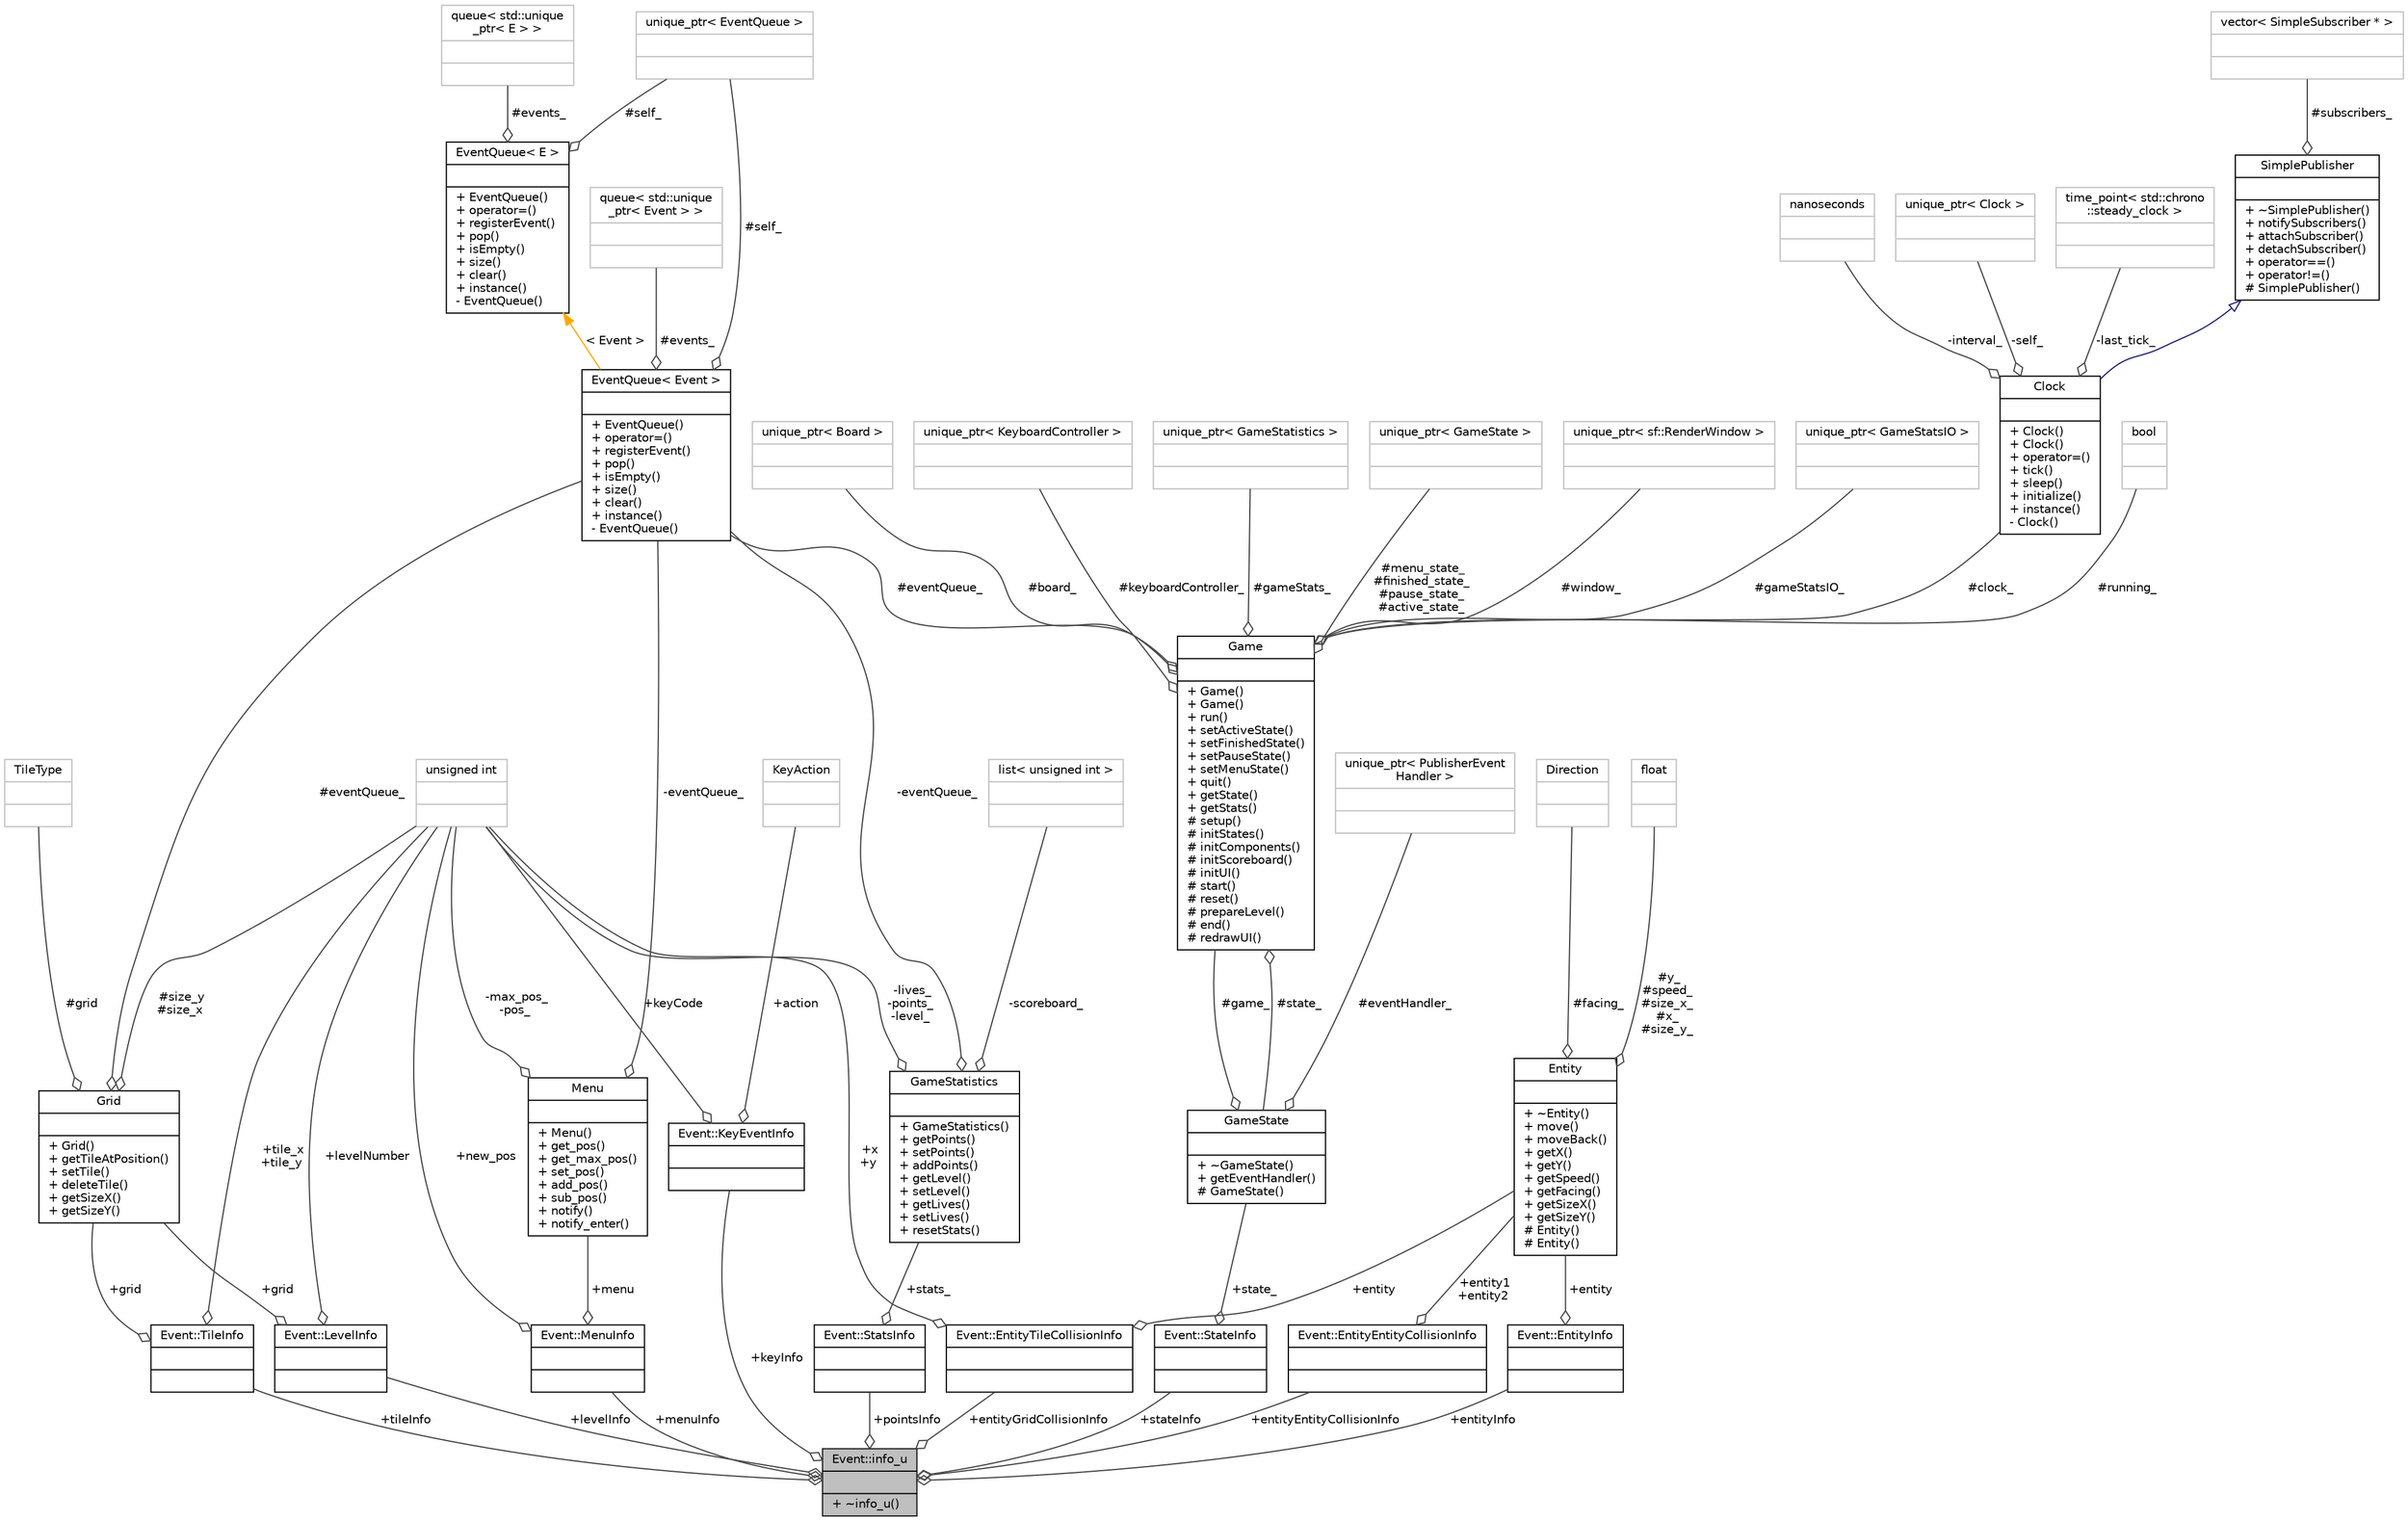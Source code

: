 digraph "Event::info_u"
{
 // INTERACTIVE_SVG=YES
 // LATEX_PDF_SIZE
  bgcolor="transparent";
  edge [fontname="Helvetica",fontsize="10",labelfontname="Helvetica",labelfontsize="10"];
  node [fontname="Helvetica",fontsize="10",shape=record];
  Node1 [label="{Event::info_u\n||+ ~info_u()\l}",height=0.2,width=0.4,color="black", fillcolor="grey75", style="filled", fontcolor="black",tooltip=" "];
  Node2 -> Node1 [color="grey25",fontsize="10",style="solid",label=" +menuInfo" ,arrowhead="odiamond",fontname="Helvetica"];
  Node2 [label="{Event::MenuInfo\n||}",height=0.2,width=0.4,color="black",URL="$struct_event_1_1_menu_info.html",tooltip=" "];
  Node3 -> Node2 [color="grey25",fontsize="10",style="solid",label=" +new_pos" ,arrowhead="odiamond",fontname="Helvetica"];
  Node3 [label="{unsigned int\n||}",height=0.2,width=0.4,color="grey75",tooltip=" "];
  Node4 -> Node2 [color="grey25",fontsize="10",style="solid",label=" +menu" ,arrowhead="odiamond",fontname="Helvetica"];
  Node4 [label="{Menu\n||+ Menu()\l+ get_pos()\l+ get_max_pos()\l+ set_pos()\l+ add_pos()\l+ sub_pos()\l+ notify()\l+ notify_enter()\l}",height=0.2,width=0.4,color="black",URL="$class_menu.html",tooltip=" "];
  Node5 -> Node4 [color="grey25",fontsize="10",style="solid",label=" -eventQueue_" ,arrowhead="odiamond",fontname="Helvetica"];
  Node5 [label="{EventQueue\< Event \>\n||+ EventQueue()\l+ operator=()\l+ registerEvent()\l+ pop()\l+ isEmpty()\l+ size()\l+ clear()\l+ instance()\l- EventQueue()\l}",height=0.2,width=0.4,color="black",URL="$class_event_queue.html",tooltip=" "];
  Node6 -> Node5 [color="grey25",fontsize="10",style="solid",label=" #events_" ,arrowhead="odiamond",fontname="Helvetica"];
  Node6 [label="{queue\< std::unique\l_ptr\< Event \> \>\n||}",height=0.2,width=0.4,color="grey75",tooltip=" "];
  Node7 -> Node5 [color="grey25",fontsize="10",style="solid",label=" #self_" ,arrowhead="odiamond",fontname="Helvetica"];
  Node7 [label="{unique_ptr\< EventQueue \>\n||}",height=0.2,width=0.4,color="grey75",tooltip=" "];
  Node8 -> Node5 [dir="back",color="orange",fontsize="10",style="solid",label=" \< Event \>" ,fontname="Helvetica"];
  Node8 [label="{EventQueue\< E \>\n||+ EventQueue()\l+ operator=()\l+ registerEvent()\l+ pop()\l+ isEmpty()\l+ size()\l+ clear()\l+ instance()\l- EventQueue()\l}",height=0.2,width=0.4,color="black",URL="$class_event_queue.html",tooltip="Singleton class wrapper for std::queue<E>."];
  Node9 -> Node8 [color="grey25",fontsize="10",style="solid",label=" #events_" ,arrowhead="odiamond",fontname="Helvetica"];
  Node9 [label="{queue\< std::unique\l_ptr\< E \> \>\n||}",height=0.2,width=0.4,color="grey75",tooltip=" "];
  Node7 -> Node8 [color="grey25",fontsize="10",style="solid",label=" #self_" ,arrowhead="odiamond",fontname="Helvetica"];
  Node3 -> Node4 [color="grey25",fontsize="10",style="solid",label=" -max_pos_\n-pos_" ,arrowhead="odiamond",fontname="Helvetica"];
  Node10 -> Node1 [color="grey25",fontsize="10",style="solid",label=" +levelInfo" ,arrowhead="odiamond",fontname="Helvetica"];
  Node10 [label="{Event::LevelInfo\n||}",height=0.2,width=0.4,color="black",URL="$struct_event_1_1_level_info.html",tooltip=" "];
  Node11 -> Node10 [color="grey25",fontsize="10",style="solid",label=" +grid" ,arrowhead="odiamond",fontname="Helvetica"];
  Node11 [label="{Grid\n||+ Grid()\l+ getTileAtPosition()\l+ setTile()\l+ deleteTile()\l+ getSizeX()\l+ getSizeY()\l}",height=0.2,width=0.4,color="black",URL="$class_grid.html",tooltip="Represents a grid of tiles."];
  Node5 -> Node11 [color="grey25",fontsize="10",style="solid",label=" #eventQueue_" ,arrowhead="odiamond",fontname="Helvetica"];
  Node12 -> Node11 [color="grey25",fontsize="10",style="solid",label=" #grid" ,arrowhead="odiamond",fontname="Helvetica"];
  Node12 [label="{TileType\n||}",height=0.2,width=0.4,color="grey75",tooltip=" "];
  Node3 -> Node11 [color="grey25",fontsize="10",style="solid",label=" #size_y\n#size_x" ,arrowhead="odiamond",fontname="Helvetica"];
  Node3 -> Node10 [color="grey25",fontsize="10",style="solid",label=" +levelNumber" ,arrowhead="odiamond",fontname="Helvetica"];
  Node13 -> Node1 [color="grey25",fontsize="10",style="solid",label=" +keyInfo" ,arrowhead="odiamond",fontname="Helvetica"];
  Node13 [label="{Event::KeyEventInfo\n||}",height=0.2,width=0.4,color="black",URL="$struct_event_1_1_key_event_info.html",tooltip=" "];
  Node14 -> Node13 [color="grey25",fontsize="10",style="solid",label=" +action" ,arrowhead="odiamond",fontname="Helvetica"];
  Node14 [label="{KeyAction\n||}",height=0.2,width=0.4,color="grey75",tooltip=" "];
  Node3 -> Node13 [color="grey25",fontsize="10",style="solid",label=" +keyCode" ,arrowhead="odiamond",fontname="Helvetica"];
  Node15 -> Node1 [color="grey25",fontsize="10",style="solid",label=" +entityEntityCollisionInfo" ,arrowhead="odiamond",fontname="Helvetica"];
  Node15 [label="{Event::EntityEntityCollisionInfo\n||}",height=0.2,width=0.4,color="black",URL="$struct_event_1_1_entity_entity_collision_info.html",tooltip=" "];
  Node16 -> Node15 [color="grey25",fontsize="10",style="solid",label=" +entity1\n+entity2" ,arrowhead="odiamond",fontname="Helvetica"];
  Node16 [label="{Entity\n||+ ~Entity()\l+ move()\l+ moveBack()\l+ getX()\l+ getY()\l+ getSpeed()\l+ getFacing()\l+ getSizeX()\l+ getSizeY()\l# Entity()\l# Entity()\l}",height=0.2,width=0.4,color="black",URL="$class_entity.html",tooltip=" "];
  Node17 -> Node16 [color="grey25",fontsize="10",style="solid",label=" #y_\n#speed_\n#size_x_\n#x_\n#size_y_" ,arrowhead="odiamond",fontname="Helvetica"];
  Node17 [label="{float\n||}",height=0.2,width=0.4,color="grey75",tooltip=" "];
  Node18 -> Node16 [color="grey25",fontsize="10",style="solid",label=" #facing_" ,arrowhead="odiamond",fontname="Helvetica"];
  Node18 [label="{Direction\n||}",height=0.2,width=0.4,color="grey75",tooltip=" "];
  Node19 -> Node1 [color="grey25",fontsize="10",style="solid",label=" +entityGridCollisionInfo" ,arrowhead="odiamond",fontname="Helvetica"];
  Node19 [label="{Event::EntityTileCollisionInfo\n||}",height=0.2,width=0.4,color="black",URL="$struct_event_1_1_entity_tile_collision_info.html",tooltip=" "];
  Node16 -> Node19 [color="grey25",fontsize="10",style="solid",label=" +entity" ,arrowhead="odiamond",fontname="Helvetica"];
  Node3 -> Node19 [color="grey25",fontsize="10",style="solid",label=" +x\n+y" ,arrowhead="odiamond",fontname="Helvetica"];
  Node20 -> Node1 [color="grey25",fontsize="10",style="solid",label=" +pointsInfo" ,arrowhead="odiamond",fontname="Helvetica"];
  Node20 [label="{Event::StatsInfo\n||}",height=0.2,width=0.4,color="black",URL="$struct_event_1_1_stats_info.html",tooltip=" "];
  Node21 -> Node20 [color="grey25",fontsize="10",style="solid",label=" +stats_" ,arrowhead="odiamond",fontname="Helvetica"];
  Node21 [label="{GameStatistics\n||+ GameStatistics()\l+ getPoints()\l+ setPoints()\l+ addPoints()\l+ getLevel()\l+ setLevel()\l+ getLives()\l+ setLives()\l+ resetStats()\l}",height=0.2,width=0.4,color="black",URL="$class_game_statistics.html",tooltip=" "];
  Node5 -> Node21 [color="grey25",fontsize="10",style="solid",label=" -eventQueue_" ,arrowhead="odiamond",fontname="Helvetica"];
  Node3 -> Node21 [color="grey25",fontsize="10",style="solid",label=" -lives_\n-points_\n-level_" ,arrowhead="odiamond",fontname="Helvetica"];
  Node22 -> Node21 [color="grey25",fontsize="10",style="solid",label=" -scoreboard_" ,arrowhead="odiamond",fontname="Helvetica"];
  Node22 [label="{list\< unsigned int \>\n||}",height=0.2,width=0.4,color="grey75",tooltip=" "];
  Node23 -> Node1 [color="grey25",fontsize="10",style="solid",label=" +stateInfo" ,arrowhead="odiamond",fontname="Helvetica"];
  Node23 [label="{Event::StateInfo\n||}",height=0.2,width=0.4,color="black",URL="$struct_event_1_1_state_info.html",tooltip=" "];
  Node24 -> Node23 [color="grey25",fontsize="10",style="solid",label=" +state_" ,arrowhead="odiamond",fontname="Helvetica"];
  Node24 [label="{GameState\n||+ ~GameState()\l+ getEventHandler()\l# GameState()\l}",height=0.2,width=0.4,color="black",URL="$class_game_state.html",tooltip=" "];
  Node25 -> Node24 [color="grey25",fontsize="10",style="solid",label=" #game_" ,arrowhead="odiamond",fontname="Helvetica"];
  Node25 [label="{Game\n||+ Game()\l+ Game()\l+ run()\l+ setActiveState()\l+ setFinishedState()\l+ setPauseState()\l+ setMenuState()\l+ quit()\l+ getState()\l+ getStats()\l# setup()\l# initStates()\l# initComponents()\l# initScoreboard()\l# initUI()\l# start()\l# reset()\l# prepareLevel()\l# end()\l# redrawUI()\l}",height=0.2,width=0.4,color="black",URL="$class_game.html",tooltip=" "];
  Node26 -> Node25 [color="grey25",fontsize="10",style="solid",label=" #keyboardController_" ,arrowhead="odiamond",fontname="Helvetica"];
  Node26 [label="{unique_ptr\< KeyboardController \>\n||}",height=0.2,width=0.4,color="grey75",tooltip=" "];
  Node27 -> Node25 [color="grey25",fontsize="10",style="solid",label=" #gameStats_" ,arrowhead="odiamond",fontname="Helvetica"];
  Node27 [label="{unique_ptr\< GameStatistics \>\n||}",height=0.2,width=0.4,color="grey75",tooltip=" "];
  Node28 -> Node25 [color="grey25",fontsize="10",style="solid",label=" #menu_state_\n#finished_state_\n#pause_state_\n#active_state_" ,arrowhead="odiamond",fontname="Helvetica"];
  Node28 [label="{unique_ptr\< GameState \>\n||}",height=0.2,width=0.4,color="grey75",tooltip=" "];
  Node29 -> Node25 [color="grey25",fontsize="10",style="solid",label=" #window_" ,arrowhead="odiamond",fontname="Helvetica"];
  Node29 [label="{unique_ptr\< sf::RenderWindow \>\n||}",height=0.2,width=0.4,color="grey75",tooltip=" "];
  Node5 -> Node25 [color="grey25",fontsize="10",style="solid",label=" #eventQueue_" ,arrowhead="odiamond",fontname="Helvetica"];
  Node30 -> Node25 [color="grey25",fontsize="10",style="solid",label=" #gameStatsIO_" ,arrowhead="odiamond",fontname="Helvetica"];
  Node30 [label="{unique_ptr\< GameStatsIO \>\n||}",height=0.2,width=0.4,color="grey75",tooltip=" "];
  Node31 -> Node25 [color="grey25",fontsize="10",style="solid",label=" #clock_" ,arrowhead="odiamond",fontname="Helvetica"];
  Node31 [label="{Clock\n||+ Clock()\l+ Clock()\l+ operator=()\l+ tick()\l+ sleep()\l+ initialize()\l+ instance()\l- Clock()\l}",height=0.2,width=0.4,color="black",URL="$class_clock.html",tooltip="Represents an externally controlled clock running at a given frequency."];
  Node32 -> Node31 [dir="back",color="midnightblue",fontsize="10",style="solid",arrowtail="onormal",fontname="Helvetica"];
  Node32 [label="{SimplePublisher\n||+ ~SimplePublisher()\l+ notifySubscribers()\l+ attachSubscriber()\l+ detachSubscriber()\l+ operator==()\l+ operator!=()\l# SimplePublisher()\l}",height=0.2,width=0.4,color="black",URL="$class_simple_publisher.html",tooltip=" "];
  Node33 -> Node32 [color="grey25",fontsize="10",style="solid",label=" #subscribers_" ,arrowhead="odiamond",fontname="Helvetica"];
  Node33 [label="{vector\< SimpleSubscriber * \>\n||}",height=0.2,width=0.4,color="grey75",tooltip=" "];
  Node34 -> Node31 [color="grey25",fontsize="10",style="solid",label=" -interval_" ,arrowhead="odiamond",fontname="Helvetica"];
  Node34 [label="{nanoseconds\n||}",height=0.2,width=0.4,color="grey75",tooltip=" "];
  Node35 -> Node31 [color="grey25",fontsize="10",style="solid",label=" -self_" ,arrowhead="odiamond",fontname="Helvetica"];
  Node35 [label="{unique_ptr\< Clock \>\n||}",height=0.2,width=0.4,color="grey75",tooltip=" "];
  Node36 -> Node31 [color="grey25",fontsize="10",style="solid",label=" -last_tick_" ,arrowhead="odiamond",fontname="Helvetica"];
  Node36 [label="{time_point\< std::chrono\l::steady_clock \>\n||}",height=0.2,width=0.4,color="grey75",tooltip=" "];
  Node37 -> Node25 [color="grey25",fontsize="10",style="solid",label=" #running_" ,arrowhead="odiamond",fontname="Helvetica"];
  Node37 [label="{bool\n||}",height=0.2,width=0.4,color="grey75",tooltip=" "];
  Node38 -> Node25 [color="grey25",fontsize="10",style="solid",label=" #board_" ,arrowhead="odiamond",fontname="Helvetica"];
  Node38 [label="{unique_ptr\< Board \>\n||}",height=0.2,width=0.4,color="grey75",tooltip=" "];
  Node24 -> Node25 [color="grey25",fontsize="10",style="solid",label=" #state_" ,arrowhead="odiamond",fontname="Helvetica"];
  Node39 -> Node24 [color="grey25",fontsize="10",style="solid",label=" #eventHandler_" ,arrowhead="odiamond",fontname="Helvetica"];
  Node39 [label="{unique_ptr\< PublisherEvent\lHandler \>\n||}",height=0.2,width=0.4,color="grey75",tooltip=" "];
  Node40 -> Node1 [color="grey25",fontsize="10",style="solid",label=" +entityInfo" ,arrowhead="odiamond",fontname="Helvetica"];
  Node40 [label="{Event::EntityInfo\n||}",height=0.2,width=0.4,color="black",URL="$struct_event_1_1_entity_info.html",tooltip=" "];
  Node16 -> Node40 [color="grey25",fontsize="10",style="solid",label=" +entity" ,arrowhead="odiamond",fontname="Helvetica"];
  Node41 -> Node1 [color="grey25",fontsize="10",style="solid",label=" +tileInfo" ,arrowhead="odiamond",fontname="Helvetica"];
  Node41 [label="{Event::TileInfo\n||}",height=0.2,width=0.4,color="black",URL="$struct_event_1_1_tile_info.html",tooltip=" "];
  Node11 -> Node41 [color="grey25",fontsize="10",style="solid",label=" +grid" ,arrowhead="odiamond",fontname="Helvetica"];
  Node3 -> Node41 [color="grey25",fontsize="10",style="solid",label=" +tile_x\n+tile_y" ,arrowhead="odiamond",fontname="Helvetica"];
}
